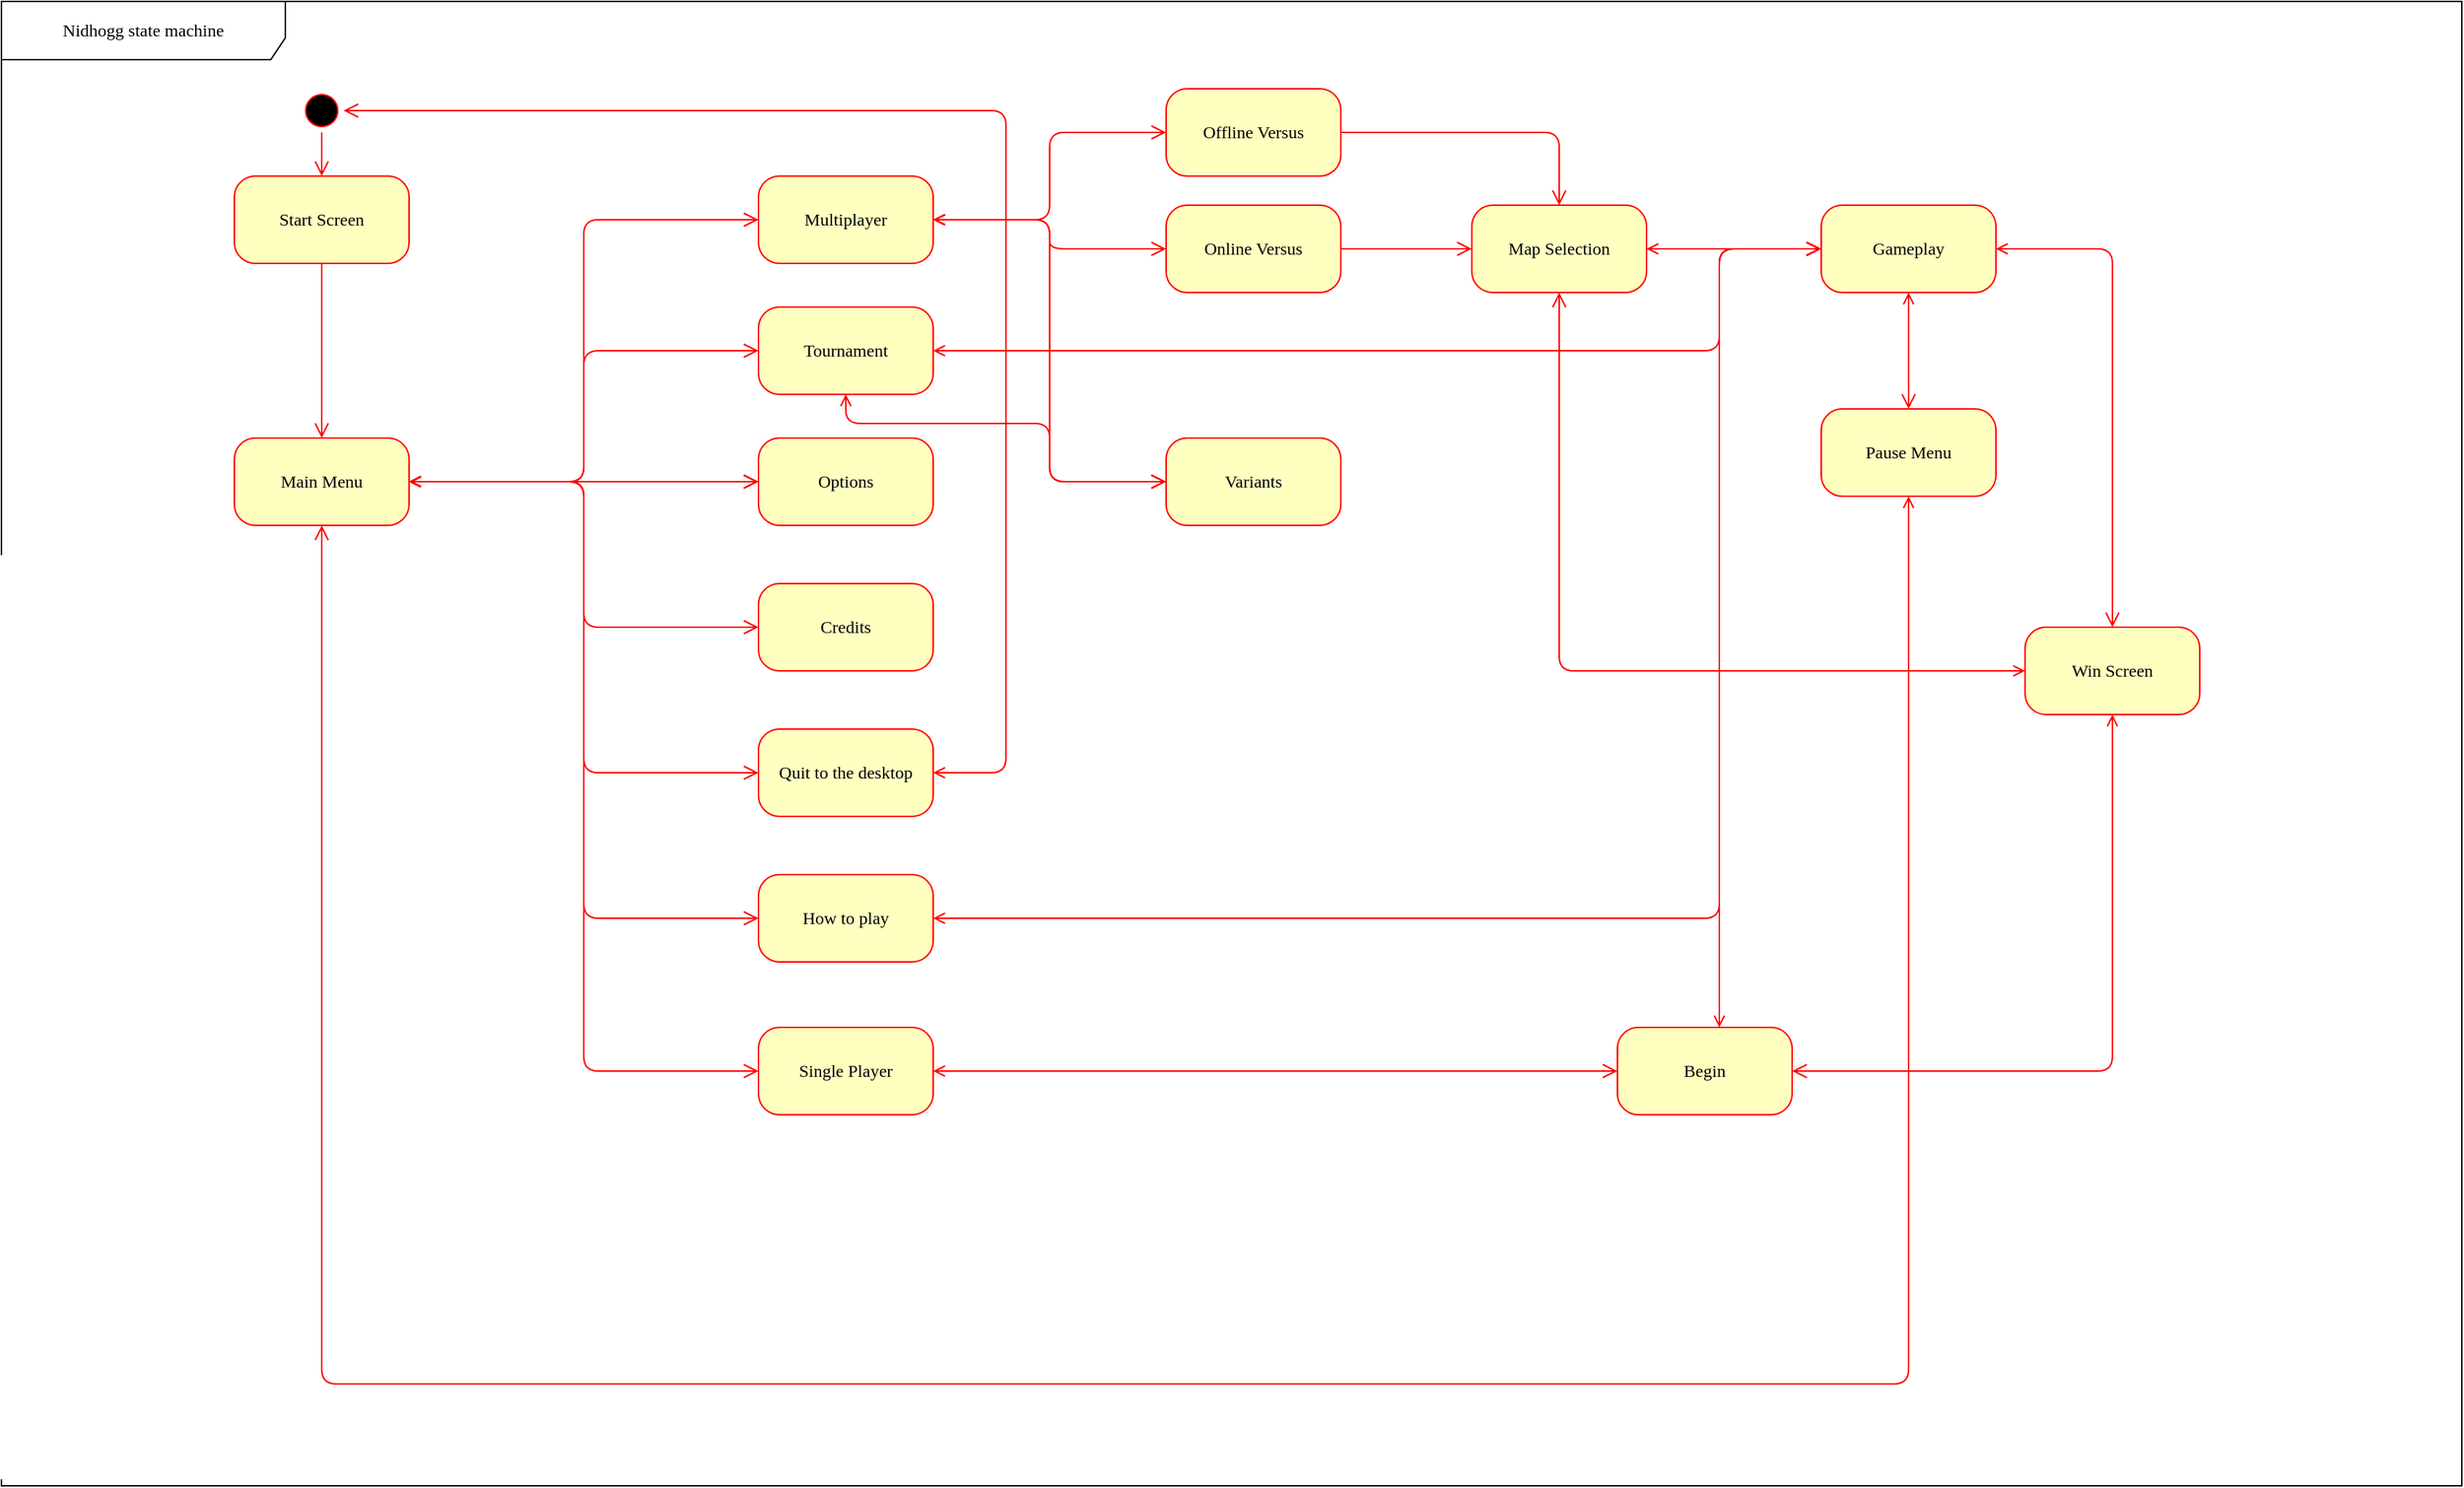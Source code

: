 <mxfile version="24.3.1" type="device">
  <diagram name="Page-1" id="58cdce13-f638-feb5-8d6f-7d28b1aa9fa0">
    <mxGraphModel dx="2302" dy="2148" grid="1" gridSize="10" guides="1" tooltips="1" connect="1" arrows="1" fold="1" page="1" pageScale="1" pageWidth="1100" pageHeight="850" background="none" math="0" shadow="0">
      <root>
        <mxCell id="0" />
        <mxCell id="1" parent="0" />
        <mxCell id="2a3bc250acf0617d-8" value="Nidhogg state machine" style="shape=umlFrame;whiteSpace=wrap;html=1;rounded=1;shadow=0;comic=0;labelBackgroundColor=none;strokeWidth=1;fontFamily=Verdana;fontSize=12;align=center;movable=0;resizable=0;rotatable=0;deletable=0;editable=0;locked=1;connectable=0;width=195;height=40;" parent="1" vertex="1">
          <mxGeometry x="80" y="-10" width="1690" height="1020" as="geometry" />
        </mxCell>
        <mxCell id="382b91b5511bd0f7-1" value="" style="ellipse;html=1;shape=startState;fillColor=#000000;strokeColor=#ff0000;rounded=1;shadow=0;comic=0;labelBackgroundColor=none;fontFamily=Verdana;fontSize=12;fontColor=#000000;align=center;direction=south;" parent="1" vertex="1">
          <mxGeometry x="285" y="50" width="30" height="30" as="geometry" />
        </mxCell>
        <mxCell id="wmERGID6VcswRHLtHCEx-3" style="edgeStyle=orthogonalEdgeStyle;rounded=1;orthogonalLoop=1;jettySize=auto;html=1;entryX=0.5;entryY=0;entryDx=0;entryDy=0;strokeColor=#ff0000;align=left;verticalAlign=middle;fontFamily=Verdana;fontSize=12;fontColor=default;labelBackgroundColor=none;endArrow=open;endSize=8;" parent="1" source="382b91b5511bd0f7-6" target="wmERGID6VcswRHLtHCEx-1" edge="1">
          <mxGeometry relative="1" as="geometry" />
        </mxCell>
        <mxCell id="382b91b5511bd0f7-6" value="Start Screen" style="rounded=1;whiteSpace=wrap;html=1;arcSize=24;fillColor=#ffffc0;strokeColor=#ff0000;shadow=0;comic=0;labelBackgroundColor=none;fontFamily=Verdana;fontSize=12;fontColor=#000000;align=center;" parent="1" vertex="1">
          <mxGeometry x="240" y="110" width="120" height="60" as="geometry" />
        </mxCell>
        <mxCell id="2a3bc250acf0617d-9" style="edgeStyle=orthogonalEdgeStyle;html=1;labelBackgroundColor=none;endArrow=open;endSize=8;strokeColor=#ff0000;fontFamily=Verdana;fontSize=12;align=left;" parent="1" source="382b91b5511bd0f7-1" target="382b91b5511bd0f7-6" edge="1">
          <mxGeometry relative="1" as="geometry" />
        </mxCell>
        <mxCell id="wmERGID6VcswRHLtHCEx-12" value="" style="edgeStyle=orthogonalEdgeStyle;rounded=1;orthogonalLoop=1;jettySize=auto;html=1;strokeColor=#ff0000;align=left;verticalAlign=middle;fontFamily=Verdana;fontSize=12;fontColor=default;labelBackgroundColor=none;endArrow=open;endSize=8;startArrow=open;startFill=0;" parent="1" source="wmERGID6VcswRHLtHCEx-1" target="wmERGID6VcswRHLtHCEx-11" edge="1">
          <mxGeometry relative="1" as="geometry">
            <Array as="points">
              <mxPoint x="480" y="320" />
              <mxPoint x="480" y="140" />
            </Array>
          </mxGeometry>
        </mxCell>
        <mxCell id="wmERGID6VcswRHLtHCEx-23" value="" style="edgeStyle=orthogonalEdgeStyle;rounded=1;orthogonalLoop=1;jettySize=auto;html=1;strokeColor=#ff0000;align=left;verticalAlign=middle;fontFamily=Verdana;fontSize=12;fontColor=default;labelBackgroundColor=none;endArrow=open;endSize=8;" parent="1" source="wmERGID6VcswRHLtHCEx-1" target="wmERGID6VcswRHLtHCEx-22" edge="1">
          <mxGeometry relative="1" as="geometry" />
        </mxCell>
        <mxCell id="wmERGID6VcswRHLtHCEx-26" value="" style="edgeStyle=orthogonalEdgeStyle;rounded=1;orthogonalLoop=1;jettySize=auto;html=1;strokeColor=#ff0000;align=left;verticalAlign=middle;fontFamily=Verdana;fontSize=12;fontColor=default;labelBackgroundColor=none;endArrow=open;endSize=8;startArrow=open;startFill=0;" parent="1" source="wmERGID6VcswRHLtHCEx-1" target="wmERGID6VcswRHLtHCEx-25" edge="1">
          <mxGeometry relative="1" as="geometry">
            <Array as="points">
              <mxPoint x="480" y="320" />
              <mxPoint x="480" y="420" />
            </Array>
          </mxGeometry>
        </mxCell>
        <mxCell id="wmERGID6VcswRHLtHCEx-28" value="" style="edgeStyle=orthogonalEdgeStyle;rounded=1;orthogonalLoop=1;jettySize=auto;html=1;strokeColor=#ff0000;align=left;verticalAlign=middle;fontFamily=Verdana;fontSize=12;fontColor=default;labelBackgroundColor=none;endArrow=open;endSize=8;startArrow=open;startFill=0;" parent="1" source="wmERGID6VcswRHLtHCEx-1" target="wmERGID6VcswRHLtHCEx-27" edge="1">
          <mxGeometry relative="1" as="geometry">
            <Array as="points">
              <mxPoint x="480" y="320" />
              <mxPoint x="480" y="520" />
            </Array>
          </mxGeometry>
        </mxCell>
        <mxCell id="wmERGID6VcswRHLtHCEx-33" value="" style="edgeStyle=orthogonalEdgeStyle;rounded=1;orthogonalLoop=1;jettySize=auto;html=1;strokeColor=#ff0000;align=left;verticalAlign=middle;fontFamily=Verdana;fontSize=12;fontColor=default;labelBackgroundColor=none;endArrow=open;endSize=8;startArrow=open;startFill=0;" parent="1" source="wmERGID6VcswRHLtHCEx-1" target="wmERGID6VcswRHLtHCEx-32" edge="1">
          <mxGeometry relative="1" as="geometry">
            <Array as="points">
              <mxPoint x="480" y="320" />
              <mxPoint x="480" y="725" />
            </Array>
          </mxGeometry>
        </mxCell>
        <mxCell id="wmERGID6VcswRHLtHCEx-37" style="edgeStyle=orthogonalEdgeStyle;rounded=1;orthogonalLoop=1;jettySize=auto;html=1;entryX=0;entryY=0.5;entryDx=0;entryDy=0;strokeColor=#ff0000;align=left;verticalAlign=middle;fontFamily=Verdana;fontSize=12;fontColor=default;labelBackgroundColor=none;endArrow=open;endSize=8;startArrow=open;startFill=0;" parent="1" source="wmERGID6VcswRHLtHCEx-1" target="wmERGID6VcswRHLtHCEx-13" edge="1">
          <mxGeometry relative="1" as="geometry">
            <Array as="points">
              <mxPoint x="480" y="320" />
              <mxPoint x="480" y="230" />
            </Array>
          </mxGeometry>
        </mxCell>
        <mxCell id="wmERGID6VcswRHLtHCEx-38" style="edgeStyle=orthogonalEdgeStyle;rounded=1;orthogonalLoop=1;jettySize=auto;html=1;entryX=0;entryY=0.5;entryDx=0;entryDy=0;strokeColor=#ff0000;align=left;verticalAlign=middle;fontFamily=Verdana;fontSize=12;fontColor=default;labelBackgroundColor=none;endArrow=open;endSize=8;startArrow=open;startFill=0;" parent="1" source="wmERGID6VcswRHLtHCEx-1" target="wmERGID6VcswRHLtHCEx-29" edge="1">
          <mxGeometry relative="1" as="geometry">
            <Array as="points">
              <mxPoint x="480" y="320" />
              <mxPoint x="480" y="620" />
            </Array>
          </mxGeometry>
        </mxCell>
        <mxCell id="wmERGID6VcswRHLtHCEx-1" value="Main Menu" style="rounded=1;whiteSpace=wrap;html=1;arcSize=24;fillColor=#ffffc0;strokeColor=#ff0000;shadow=0;comic=0;labelBackgroundColor=none;fontFamily=Verdana;fontSize=12;fontColor=#000000;align=center;" parent="1" vertex="1">
          <mxGeometry x="240" y="290" width="120" height="60" as="geometry" />
        </mxCell>
        <mxCell id="wmERGID6VcswRHLtHCEx-41" value="" style="edgeStyle=orthogonalEdgeStyle;rounded=1;orthogonalLoop=1;jettySize=auto;html=1;strokeColor=#ff0000;align=left;verticalAlign=middle;fontFamily=Verdana;fontSize=12;fontColor=default;labelBackgroundColor=none;endArrow=open;endSize=8;startArrow=open;startFill=0;" parent="1" source="wmERGID6VcswRHLtHCEx-11" target="wmERGID6VcswRHLtHCEx-40" edge="1">
          <mxGeometry relative="1" as="geometry">
            <Array as="points">
              <mxPoint x="800" y="140" />
              <mxPoint x="800" y="80" />
            </Array>
          </mxGeometry>
        </mxCell>
        <mxCell id="wmERGID6VcswRHLtHCEx-43" value="" style="edgeStyle=orthogonalEdgeStyle;rounded=1;orthogonalLoop=1;jettySize=auto;html=1;strokeColor=#ff0000;align=left;verticalAlign=middle;fontFamily=Verdana;fontSize=12;fontColor=default;labelBackgroundColor=none;endArrow=open;endSize=8;startArrow=open;startFill=0;" parent="1" source="wmERGID6VcswRHLtHCEx-11" target="wmERGID6VcswRHLtHCEx-42" edge="1">
          <mxGeometry relative="1" as="geometry">
            <Array as="points">
              <mxPoint x="800" y="140" />
              <mxPoint x="800" y="160" />
            </Array>
          </mxGeometry>
        </mxCell>
        <mxCell id="hXb-cPgJglRZuZ2kPFma-16" style="edgeStyle=orthogonalEdgeStyle;rounded=1;orthogonalLoop=1;jettySize=auto;html=1;entryX=0;entryY=0.5;entryDx=0;entryDy=0;strokeColor=#ff0000;align=left;verticalAlign=middle;fontFamily=Verdana;fontSize=12;fontColor=default;labelBackgroundColor=none;startArrow=open;startFill=0;endArrow=open;endSize=8;" edge="1" parent="1" source="wmERGID6VcswRHLtHCEx-11" target="wmERGID6VcswRHLtHCEx-44">
          <mxGeometry relative="1" as="geometry" />
        </mxCell>
        <mxCell id="wmERGID6VcswRHLtHCEx-11" value="Multiplayer" style="rounded=1;whiteSpace=wrap;html=1;arcSize=24;fillColor=#ffffc0;strokeColor=#ff0000;shadow=0;comic=0;labelBackgroundColor=none;fontFamily=Verdana;fontSize=12;fontColor=#000000;align=center;" parent="1" vertex="1">
          <mxGeometry x="600" y="110" width="120" height="60" as="geometry" />
        </mxCell>
        <mxCell id="hXb-cPgJglRZuZ2kPFma-15" style="edgeStyle=orthogonalEdgeStyle;rounded=1;orthogonalLoop=1;jettySize=auto;html=1;entryX=0;entryY=0.5;entryDx=0;entryDy=0;strokeColor=#ff0000;align=left;verticalAlign=middle;fontFamily=Verdana;fontSize=12;fontColor=default;labelBackgroundColor=none;startArrow=open;startFill=0;endArrow=open;endSize=8;" edge="1" parent="1" source="wmERGID6VcswRHLtHCEx-13" target="wmERGID6VcswRHLtHCEx-51">
          <mxGeometry relative="1" as="geometry">
            <Array as="points">
              <mxPoint x="1260" y="230" />
              <mxPoint x="1260" y="160" />
            </Array>
          </mxGeometry>
        </mxCell>
        <mxCell id="hXb-cPgJglRZuZ2kPFma-17" style="edgeStyle=orthogonalEdgeStyle;rounded=1;orthogonalLoop=1;jettySize=auto;html=1;entryX=0;entryY=0.5;entryDx=0;entryDy=0;strokeColor=#ff0000;align=left;verticalAlign=middle;fontFamily=Verdana;fontSize=12;fontColor=default;labelBackgroundColor=none;startArrow=open;startFill=0;endArrow=open;endSize=8;" edge="1" parent="1" source="wmERGID6VcswRHLtHCEx-13" target="wmERGID6VcswRHLtHCEx-44">
          <mxGeometry relative="1" as="geometry">
            <Array as="points">
              <mxPoint x="660" y="280" />
              <mxPoint x="800" y="280" />
              <mxPoint x="800" y="320" />
            </Array>
          </mxGeometry>
        </mxCell>
        <mxCell id="wmERGID6VcswRHLtHCEx-13" value="Tournament" style="rounded=1;whiteSpace=wrap;html=1;arcSize=24;fillColor=#ffffc0;strokeColor=#ff0000;shadow=0;comic=0;labelBackgroundColor=none;fontFamily=Verdana;fontSize=12;fontColor=#000000;align=center;" parent="1" vertex="1">
          <mxGeometry x="600" y="200" width="120" height="60" as="geometry" />
        </mxCell>
        <mxCell id="wmERGID6VcswRHLtHCEx-24" value="" style="edgeStyle=orthogonalEdgeStyle;rounded=1;orthogonalLoop=1;jettySize=auto;html=1;strokeColor=#ff0000;align=left;verticalAlign=middle;fontFamily=Verdana;fontSize=12;fontColor=default;labelBackgroundColor=none;endArrow=open;endSize=8;startArrow=open;startFill=0;" parent="1" source="wmERGID6VcswRHLtHCEx-1" target="wmERGID6VcswRHLtHCEx-22" edge="1">
          <mxGeometry relative="1" as="geometry">
            <mxPoint x="360" y="320" as="sourcePoint" />
            <mxPoint x="670" y="260" as="targetPoint" />
          </mxGeometry>
        </mxCell>
        <mxCell id="wmERGID6VcswRHLtHCEx-22" value="Options" style="rounded=1;whiteSpace=wrap;html=1;arcSize=24;fillColor=#ffffc0;strokeColor=#ff0000;shadow=0;comic=0;labelBackgroundColor=none;fontFamily=Verdana;fontSize=12;fontColor=#000000;align=center;" parent="1" vertex="1">
          <mxGeometry x="600" y="290" width="120" height="60" as="geometry" />
        </mxCell>
        <mxCell id="wmERGID6VcswRHLtHCEx-25" value="Credits" style="rounded=1;whiteSpace=wrap;html=1;arcSize=24;fillColor=#ffffc0;strokeColor=#ff0000;shadow=0;comic=0;labelBackgroundColor=none;fontFamily=Verdana;fontSize=12;fontColor=#000000;align=center;" parent="1" vertex="1">
          <mxGeometry x="600" y="390" width="120" height="60" as="geometry" />
        </mxCell>
        <mxCell id="hXb-cPgJglRZuZ2kPFma-10" style="edgeStyle=orthogonalEdgeStyle;rounded=1;orthogonalLoop=1;jettySize=auto;html=1;entryX=0.5;entryY=0;entryDx=0;entryDy=0;strokeColor=#ff0000;align=left;verticalAlign=middle;fontFamily=Verdana;fontSize=12;fontColor=default;labelBackgroundColor=none;startArrow=open;startFill=0;endArrow=open;endSize=8;" edge="1" parent="1" source="wmERGID6VcswRHLtHCEx-27" target="382b91b5511bd0f7-1">
          <mxGeometry relative="1" as="geometry">
            <Array as="points">
              <mxPoint x="770" y="520" />
              <mxPoint x="770" y="65" />
            </Array>
          </mxGeometry>
        </mxCell>
        <mxCell id="wmERGID6VcswRHLtHCEx-27" value="Quit to the desktop" style="rounded=1;whiteSpace=wrap;html=1;arcSize=24;fillColor=#ffffc0;strokeColor=#ff0000;shadow=0;comic=0;labelBackgroundColor=none;fontFamily=Verdana;fontSize=12;fontColor=#000000;align=center;" parent="1" vertex="1">
          <mxGeometry x="600" y="490" width="120" height="60" as="geometry" />
        </mxCell>
        <mxCell id="hXb-cPgJglRZuZ2kPFma-21" style="edgeStyle=orthogonalEdgeStyle;rounded=1;orthogonalLoop=1;jettySize=auto;html=1;strokeColor=#ff0000;align=left;verticalAlign=middle;fontFamily=Verdana;fontSize=12;fontColor=default;labelBackgroundColor=none;startArrow=open;startFill=0;endArrow=open;endSize=8;entryX=0;entryY=0.5;entryDx=0;entryDy=0;" edge="1" parent="1" source="wmERGID6VcswRHLtHCEx-29" target="wmERGID6VcswRHLtHCEx-51">
          <mxGeometry relative="1" as="geometry">
            <mxPoint x="1290" y="240" as="targetPoint" />
            <Array as="points">
              <mxPoint x="1260" y="620" />
              <mxPoint x="1260" y="160" />
            </Array>
          </mxGeometry>
        </mxCell>
        <mxCell id="wmERGID6VcswRHLtHCEx-29" value="How to play" style="rounded=1;whiteSpace=wrap;html=1;arcSize=24;fillColor=#ffffc0;strokeColor=#ff0000;shadow=0;comic=0;labelBackgroundColor=none;fontFamily=Verdana;fontSize=12;fontColor=#000000;align=center;" parent="1" vertex="1">
          <mxGeometry x="600" y="590" width="120" height="60" as="geometry" />
        </mxCell>
        <mxCell id="hXb-cPgJglRZuZ2kPFma-3" value="" style="edgeStyle=orthogonalEdgeStyle;rounded=1;orthogonalLoop=1;jettySize=auto;html=1;strokeColor=#ff0000;align=left;verticalAlign=middle;fontFamily=Verdana;fontSize=12;fontColor=default;labelBackgroundColor=none;startArrow=open;startFill=0;endArrow=open;endSize=8;" edge="1" parent="1" source="wmERGID6VcswRHLtHCEx-32" target="hXb-cPgJglRZuZ2kPFma-2">
          <mxGeometry relative="1" as="geometry">
            <Array as="points">
              <mxPoint x="1050" y="725" />
              <mxPoint x="1050" y="725" />
            </Array>
          </mxGeometry>
        </mxCell>
        <mxCell id="wmERGID6VcswRHLtHCEx-32" value="Single Player" style="rounded=1;whiteSpace=wrap;html=1;arcSize=24;fillColor=#ffffc0;strokeColor=#ff0000;shadow=0;comic=0;labelBackgroundColor=none;fontFamily=Verdana;fontSize=12;fontColor=#000000;align=center;" parent="1" vertex="1">
          <mxGeometry x="600" y="695" width="120" height="60" as="geometry" />
        </mxCell>
        <mxCell id="wmERGID6VcswRHLtHCEx-47" value="" style="edgeStyle=orthogonalEdgeStyle;rounded=1;orthogonalLoop=1;jettySize=auto;html=1;strokeColor=#ff0000;align=left;verticalAlign=middle;fontFamily=Verdana;fontSize=12;fontColor=default;labelBackgroundColor=none;endArrow=open;endSize=8;" parent="1" source="wmERGID6VcswRHLtHCEx-40" target="wmERGID6VcswRHLtHCEx-46" edge="1">
          <mxGeometry relative="1" as="geometry" />
        </mxCell>
        <mxCell id="wmERGID6VcswRHLtHCEx-40" value="Offline Versus" style="rounded=1;whiteSpace=wrap;html=1;arcSize=24;fillColor=#ffffc0;strokeColor=#ff0000;shadow=0;comic=0;labelBackgroundColor=none;fontFamily=Verdana;fontSize=12;fontColor=#000000;align=center;" parent="1" vertex="1">
          <mxGeometry x="880" y="50" width="120" height="60" as="geometry" />
        </mxCell>
        <mxCell id="wmERGID6VcswRHLtHCEx-48" style="edgeStyle=orthogonalEdgeStyle;rounded=1;orthogonalLoop=1;jettySize=auto;html=1;entryX=0;entryY=0.5;entryDx=0;entryDy=0;strokeColor=#ff0000;align=left;verticalAlign=middle;fontFamily=Verdana;fontSize=12;fontColor=default;labelBackgroundColor=none;endArrow=open;endSize=8;" parent="1" source="wmERGID6VcswRHLtHCEx-42" target="wmERGID6VcswRHLtHCEx-46" edge="1">
          <mxGeometry relative="1" as="geometry" />
        </mxCell>
        <mxCell id="wmERGID6VcswRHLtHCEx-42" value="Online Versus" style="rounded=1;whiteSpace=wrap;html=1;arcSize=24;fillColor=#ffffc0;strokeColor=#ff0000;shadow=0;comic=0;labelBackgroundColor=none;fontFamily=Verdana;fontSize=12;fontColor=#000000;align=center;" parent="1" vertex="1">
          <mxGeometry x="880" y="130" width="120" height="60" as="geometry" />
        </mxCell>
        <mxCell id="wmERGID6VcswRHLtHCEx-44" value="Variants" style="rounded=1;whiteSpace=wrap;html=1;arcSize=24;fillColor=#ffffc0;strokeColor=#ff0000;shadow=0;comic=0;labelBackgroundColor=none;fontFamily=Verdana;fontSize=12;fontColor=#000000;align=center;" parent="1" vertex="1">
          <mxGeometry x="880" y="290" width="120" height="60" as="geometry" />
        </mxCell>
        <mxCell id="wmERGID6VcswRHLtHCEx-52" value="" style="edgeStyle=orthogonalEdgeStyle;rounded=1;orthogonalLoop=1;jettySize=auto;html=1;strokeColor=#ff0000;align=left;verticalAlign=middle;fontFamily=Verdana;fontSize=12;fontColor=default;labelBackgroundColor=none;endArrow=open;endSize=8;startArrow=open;startFill=0;" parent="1" source="wmERGID6VcswRHLtHCEx-46" target="wmERGID6VcswRHLtHCEx-51" edge="1">
          <mxGeometry relative="1" as="geometry" />
        </mxCell>
        <mxCell id="wmERGID6VcswRHLtHCEx-46" value="Map Selection" style="rounded=1;whiteSpace=wrap;html=1;arcSize=24;fillColor=#ffffc0;strokeColor=#ff0000;shadow=0;comic=0;labelBackgroundColor=none;fontFamily=Verdana;fontSize=12;fontColor=#000000;align=center;" parent="1" vertex="1">
          <mxGeometry x="1090" y="130" width="120" height="60" as="geometry" />
        </mxCell>
        <mxCell id="wmERGID6VcswRHLtHCEx-56" value="" style="edgeStyle=orthogonalEdgeStyle;rounded=1;orthogonalLoop=1;jettySize=auto;html=1;strokeColor=#ff0000;align=left;verticalAlign=middle;fontFamily=Verdana;fontSize=12;fontColor=default;labelBackgroundColor=none;endArrow=open;endSize=8;startArrow=open;startFill=0;" parent="1" source="wmERGID6VcswRHLtHCEx-51" target="wmERGID6VcswRHLtHCEx-55" edge="1">
          <mxGeometry relative="1" as="geometry" />
        </mxCell>
        <mxCell id="hXb-cPgJglRZuZ2kPFma-8" value="" style="edgeStyle=orthogonalEdgeStyle;rounded=1;orthogonalLoop=1;jettySize=auto;html=1;strokeColor=#ff0000;align=left;verticalAlign=middle;fontFamily=Verdana;fontSize=12;fontColor=default;labelBackgroundColor=none;startArrow=open;startFill=0;endArrow=open;endSize=8;" edge="1" parent="1" source="wmERGID6VcswRHLtHCEx-51" target="hXb-cPgJglRZuZ2kPFma-7">
          <mxGeometry relative="1" as="geometry" />
        </mxCell>
        <mxCell id="wmERGID6VcswRHLtHCEx-51" value="Gameplay" style="rounded=1;whiteSpace=wrap;html=1;arcSize=24;fillColor=#ffffc0;strokeColor=#ff0000;shadow=0;comic=0;labelBackgroundColor=none;fontFamily=Verdana;fontSize=12;fontColor=#000000;align=center;" parent="1" vertex="1">
          <mxGeometry x="1330" y="130" width="120" height="60" as="geometry" />
        </mxCell>
        <mxCell id="wmERGID6VcswRHLtHCEx-57" style="edgeStyle=orthogonalEdgeStyle;rounded=1;orthogonalLoop=1;jettySize=auto;html=1;entryX=0.5;entryY=1;entryDx=0;entryDy=0;strokeColor=#ff0000;align=left;verticalAlign=middle;fontFamily=Verdana;fontSize=12;fontColor=default;labelBackgroundColor=none;endArrow=open;endSize=8;startArrow=open;startFill=0;" parent="1" source="wmERGID6VcswRHLtHCEx-55" target="wmERGID6VcswRHLtHCEx-1" edge="1">
          <mxGeometry relative="1" as="geometry">
            <Array as="points">
              <mxPoint x="1390" y="940" />
              <mxPoint x="300" y="940" />
            </Array>
          </mxGeometry>
        </mxCell>
        <mxCell id="wmERGID6VcswRHLtHCEx-55" value="Pause Menu" style="rounded=1;whiteSpace=wrap;html=1;arcSize=24;fillColor=#ffffc0;strokeColor=#ff0000;shadow=0;comic=0;labelBackgroundColor=none;fontFamily=Verdana;fontSize=12;fontColor=#000000;align=center;" parent="1" vertex="1">
          <mxGeometry x="1330" y="270" width="120" height="60" as="geometry" />
        </mxCell>
        <mxCell id="hXb-cPgJglRZuZ2kPFma-4" style="edgeStyle=orthogonalEdgeStyle;rounded=1;orthogonalLoop=1;jettySize=auto;html=1;entryX=0;entryY=0.5;entryDx=0;entryDy=0;strokeColor=#ff0000;align=left;verticalAlign=middle;fontFamily=Verdana;fontSize=12;fontColor=default;labelBackgroundColor=none;startArrow=open;startFill=0;endArrow=open;endSize=8;" edge="1" parent="1" source="hXb-cPgJglRZuZ2kPFma-2" target="wmERGID6VcswRHLtHCEx-51">
          <mxGeometry relative="1" as="geometry">
            <Array as="points">
              <mxPoint x="1260" y="160" />
            </Array>
          </mxGeometry>
        </mxCell>
        <mxCell id="hXb-cPgJglRZuZ2kPFma-2" value="Begin" style="rounded=1;whiteSpace=wrap;html=1;arcSize=24;fillColor=#ffffc0;strokeColor=#ff0000;shadow=0;comic=0;labelBackgroundColor=none;fontFamily=Verdana;fontSize=12;fontColor=#000000;align=center;" vertex="1" parent="1">
          <mxGeometry x="1190" y="695" width="120" height="60" as="geometry" />
        </mxCell>
        <mxCell id="hXb-cPgJglRZuZ2kPFma-18" style="edgeStyle=orthogonalEdgeStyle;rounded=1;orthogonalLoop=1;jettySize=auto;html=1;entryX=1;entryY=0.5;entryDx=0;entryDy=0;strokeColor=#ff0000;align=left;verticalAlign=middle;fontFamily=Verdana;fontSize=12;fontColor=default;labelBackgroundColor=none;startArrow=open;startFill=0;endArrow=open;endSize=8;" edge="1" parent="1" source="hXb-cPgJglRZuZ2kPFma-7" target="hXb-cPgJglRZuZ2kPFma-2">
          <mxGeometry relative="1" as="geometry">
            <Array as="points">
              <mxPoint x="1530" y="725" />
            </Array>
          </mxGeometry>
        </mxCell>
        <mxCell id="hXb-cPgJglRZuZ2kPFma-19" style="edgeStyle=orthogonalEdgeStyle;rounded=1;orthogonalLoop=1;jettySize=auto;html=1;entryX=0.5;entryY=1;entryDx=0;entryDy=0;strokeColor=#ff0000;align=left;verticalAlign=middle;fontFamily=Verdana;fontSize=12;fontColor=default;labelBackgroundColor=none;startArrow=open;startFill=0;endArrow=open;endSize=8;" edge="1" parent="1" source="hXb-cPgJglRZuZ2kPFma-7" target="wmERGID6VcswRHLtHCEx-46">
          <mxGeometry relative="1" as="geometry" />
        </mxCell>
        <mxCell id="hXb-cPgJglRZuZ2kPFma-7" value="Win Screen" style="rounded=1;whiteSpace=wrap;html=1;arcSize=24;fillColor=#ffffc0;strokeColor=#ff0000;shadow=0;comic=0;labelBackgroundColor=none;fontFamily=Verdana;fontSize=12;fontColor=#000000;align=center;" vertex="1" parent="1">
          <mxGeometry x="1470" y="420" width="120" height="60" as="geometry" />
        </mxCell>
      </root>
    </mxGraphModel>
  </diagram>
</mxfile>
